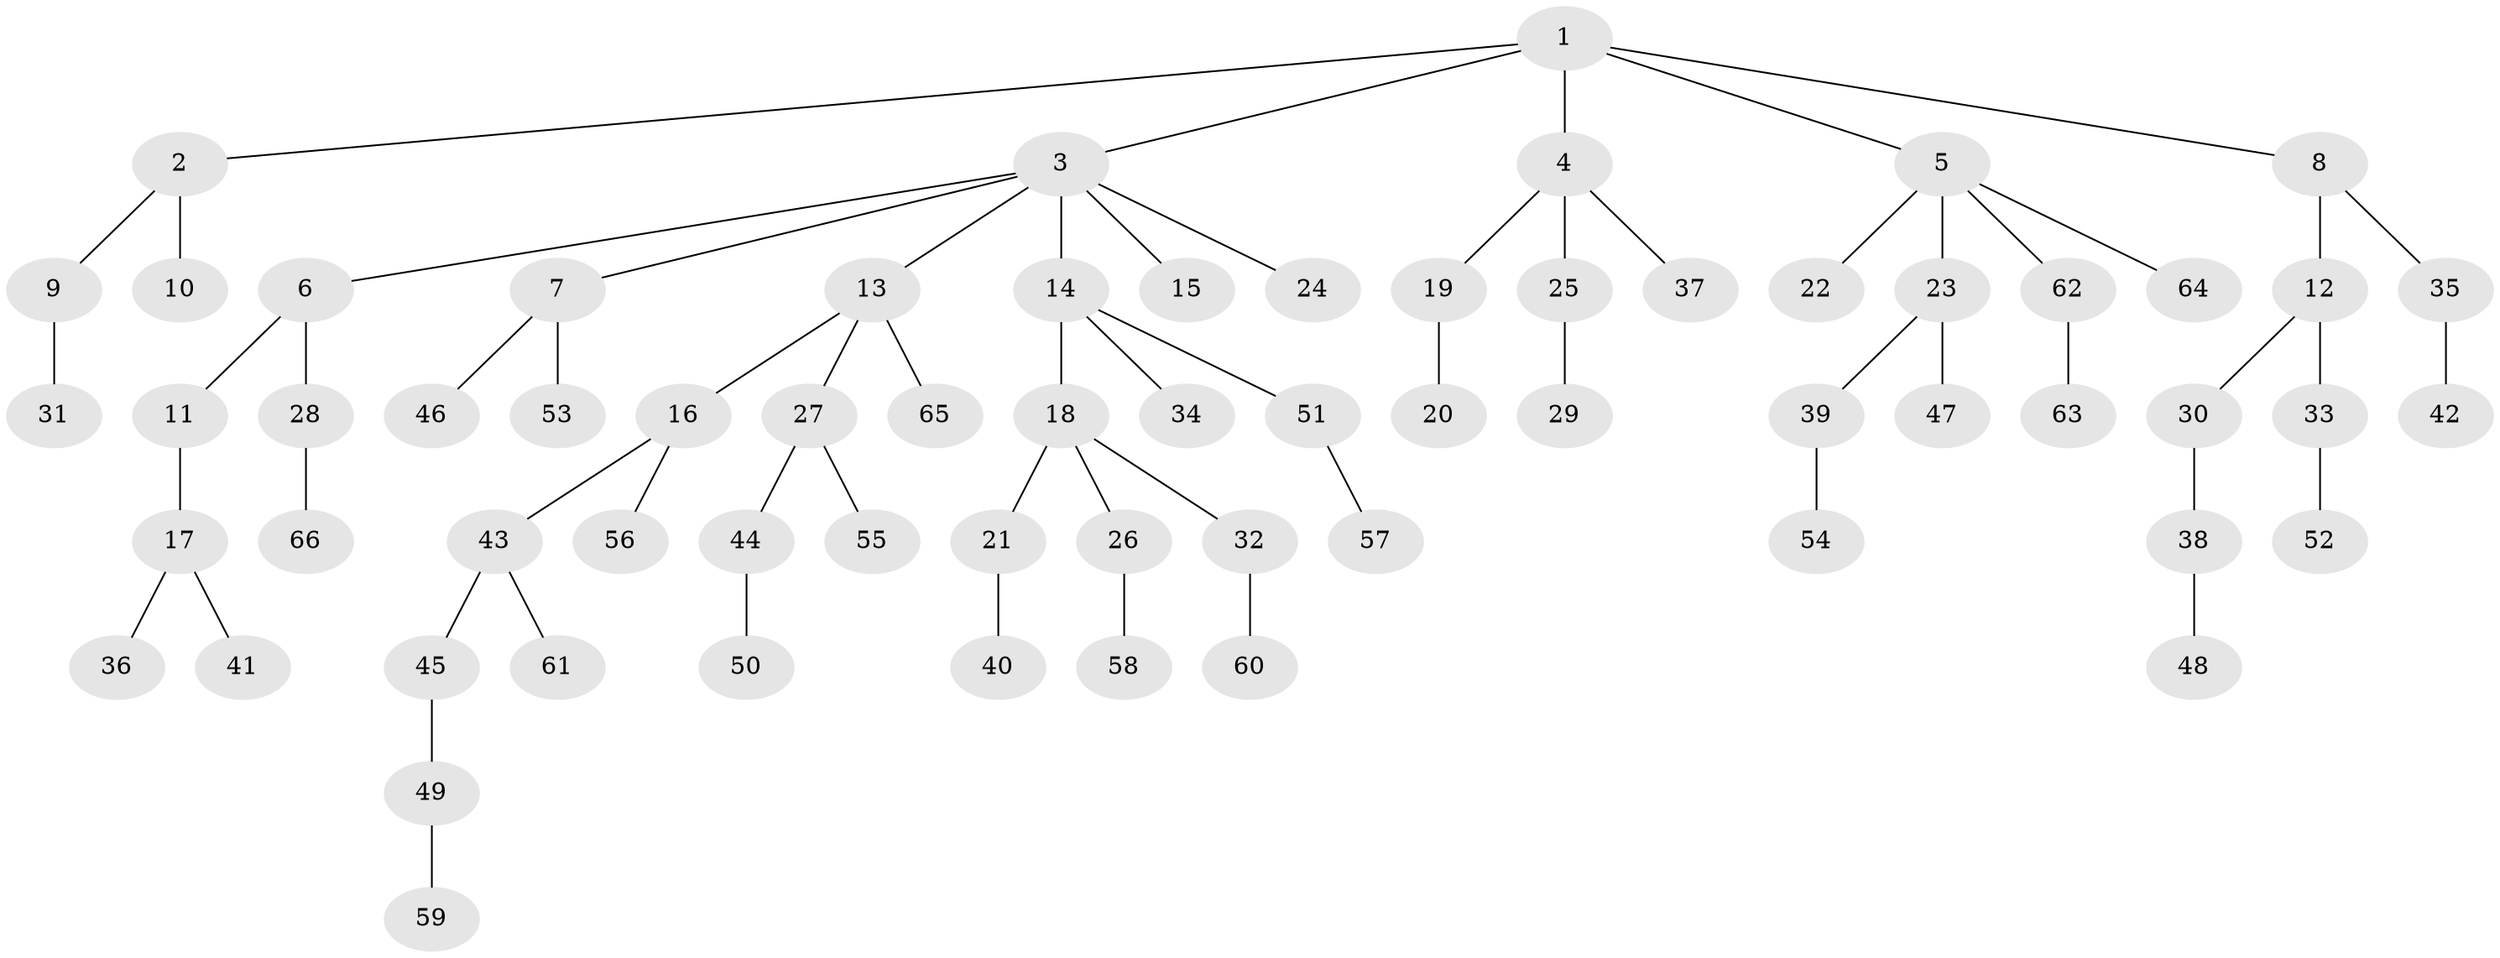 // Generated by graph-tools (version 1.1) at 2025/11/02/27/25 16:11:29]
// undirected, 66 vertices, 65 edges
graph export_dot {
graph [start="1"]
  node [color=gray90,style=filled];
  1;
  2;
  3;
  4;
  5;
  6;
  7;
  8;
  9;
  10;
  11;
  12;
  13;
  14;
  15;
  16;
  17;
  18;
  19;
  20;
  21;
  22;
  23;
  24;
  25;
  26;
  27;
  28;
  29;
  30;
  31;
  32;
  33;
  34;
  35;
  36;
  37;
  38;
  39;
  40;
  41;
  42;
  43;
  44;
  45;
  46;
  47;
  48;
  49;
  50;
  51;
  52;
  53;
  54;
  55;
  56;
  57;
  58;
  59;
  60;
  61;
  62;
  63;
  64;
  65;
  66;
  1 -- 2;
  1 -- 3;
  1 -- 4;
  1 -- 5;
  1 -- 8;
  2 -- 9;
  2 -- 10;
  3 -- 6;
  3 -- 7;
  3 -- 13;
  3 -- 14;
  3 -- 15;
  3 -- 24;
  4 -- 19;
  4 -- 25;
  4 -- 37;
  5 -- 22;
  5 -- 23;
  5 -- 62;
  5 -- 64;
  6 -- 11;
  6 -- 28;
  7 -- 46;
  7 -- 53;
  8 -- 12;
  8 -- 35;
  9 -- 31;
  11 -- 17;
  12 -- 30;
  12 -- 33;
  13 -- 16;
  13 -- 27;
  13 -- 65;
  14 -- 18;
  14 -- 34;
  14 -- 51;
  16 -- 43;
  16 -- 56;
  17 -- 36;
  17 -- 41;
  18 -- 21;
  18 -- 26;
  18 -- 32;
  19 -- 20;
  21 -- 40;
  23 -- 39;
  23 -- 47;
  25 -- 29;
  26 -- 58;
  27 -- 44;
  27 -- 55;
  28 -- 66;
  30 -- 38;
  32 -- 60;
  33 -- 52;
  35 -- 42;
  38 -- 48;
  39 -- 54;
  43 -- 45;
  43 -- 61;
  44 -- 50;
  45 -- 49;
  49 -- 59;
  51 -- 57;
  62 -- 63;
}
